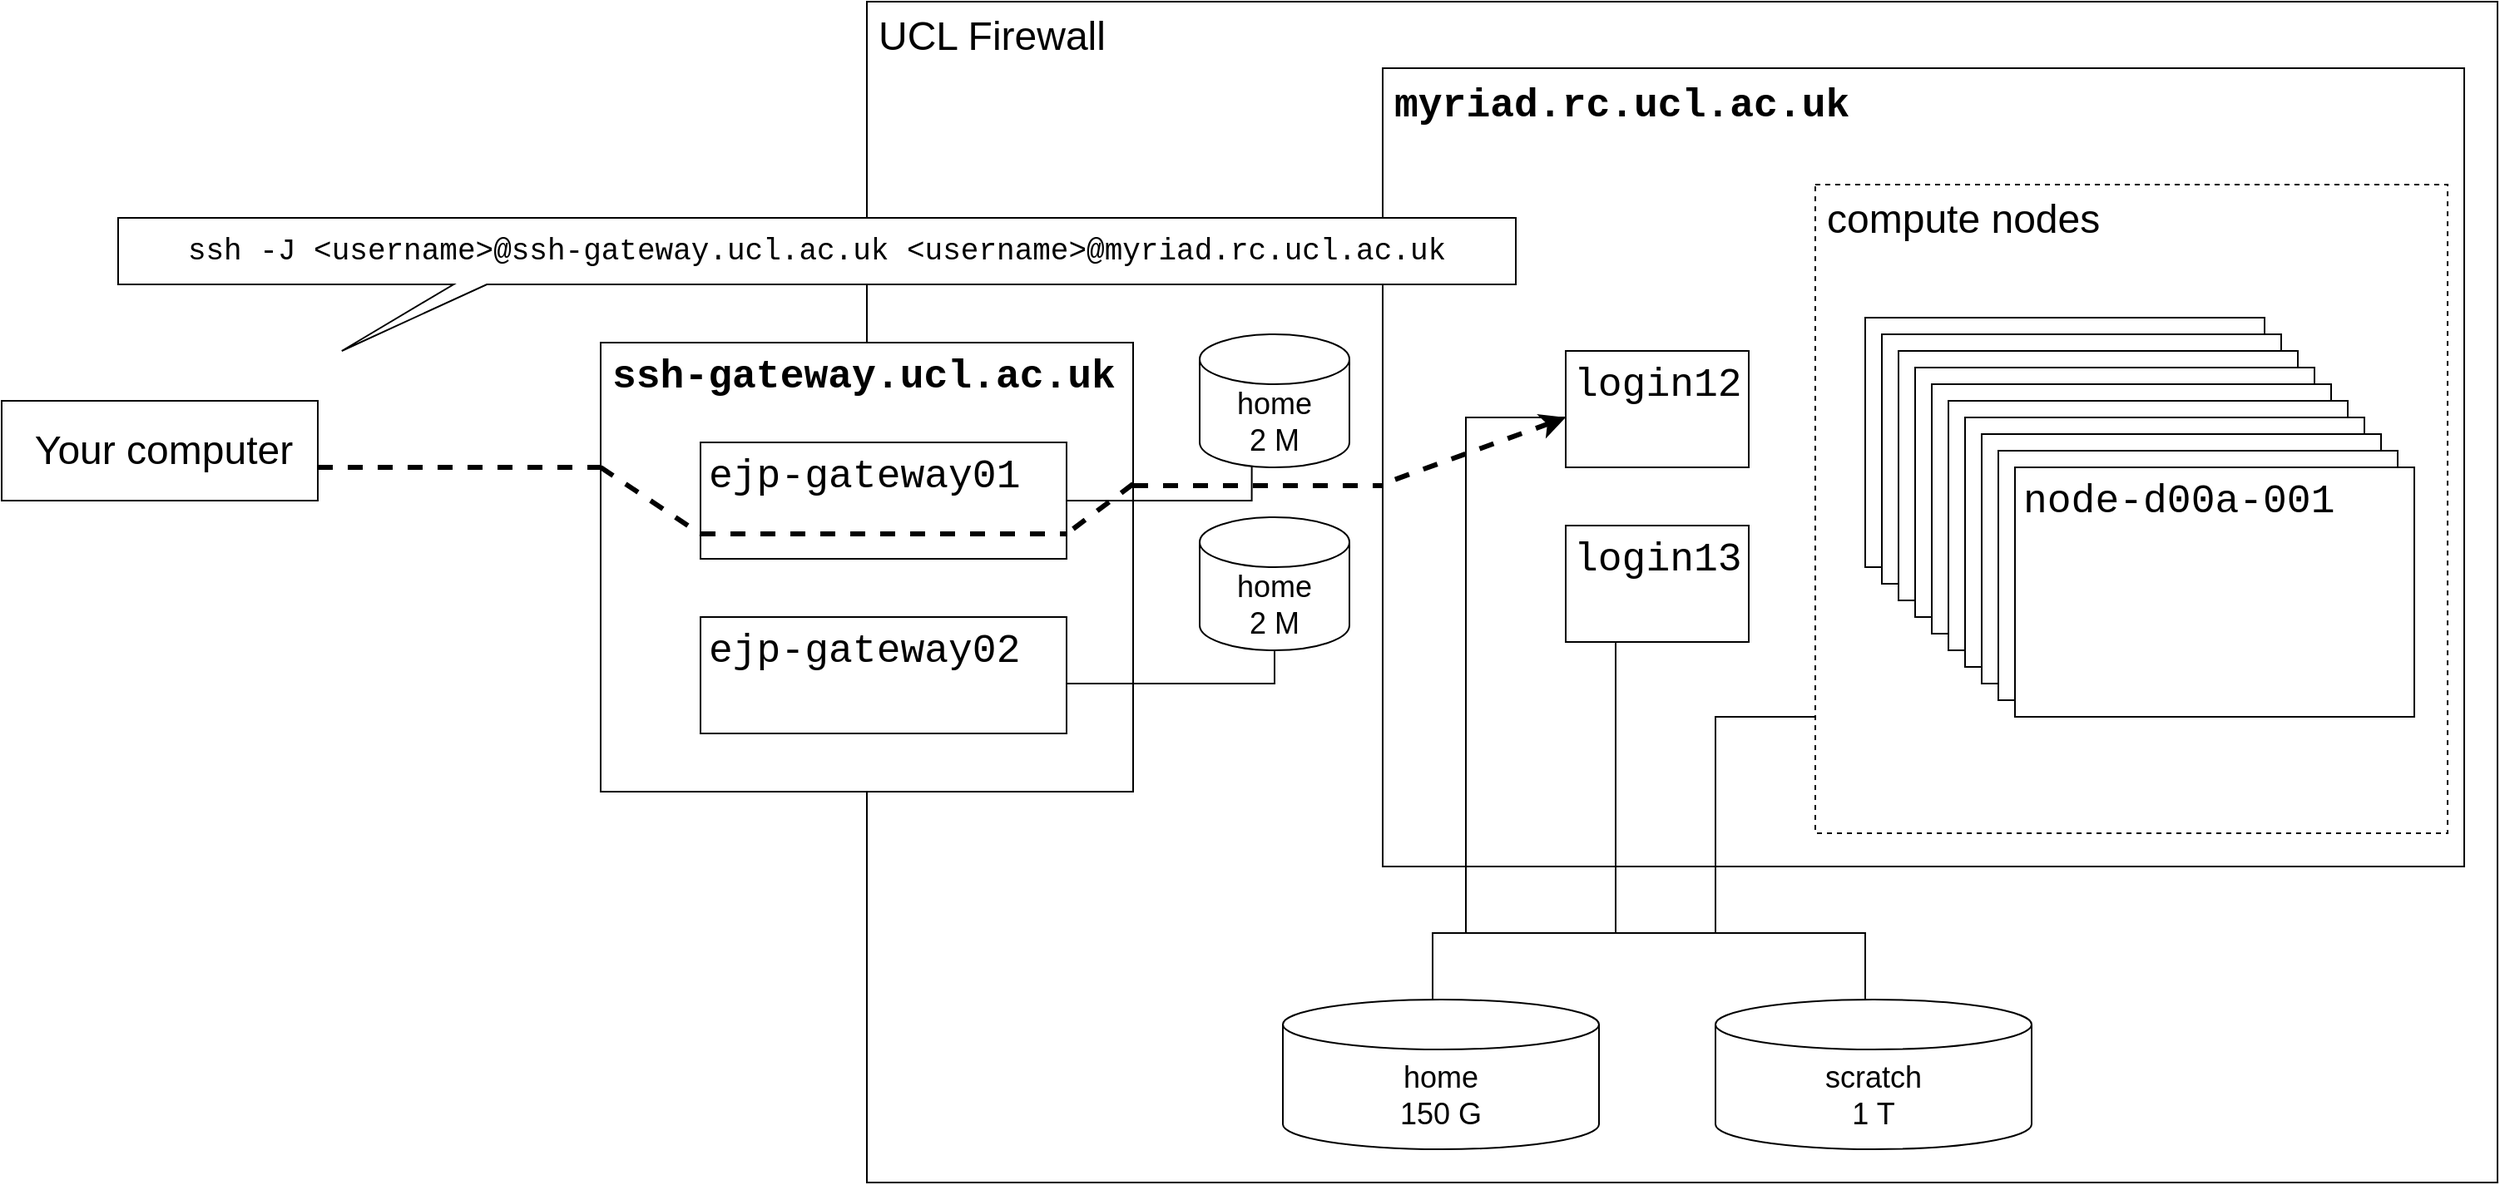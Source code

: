 <mxfile version="23.1.5" type="device">
  <diagram name="Page-1" id="neCwKnrj0E1NAa2IGDeo">
    <mxGraphModel dx="1363" dy="963" grid="1" gridSize="10" guides="1" tooltips="1" connect="1" arrows="1" fold="1" page="1" pageScale="1" pageWidth="1100" pageHeight="850" background="#ffffff" math="0" shadow="0">
      <root>
        <mxCell id="0" />
        <mxCell id="1" style="locked=1;" parent="0" />
        <mxCell id="J_gT9gZSH8yEWvH8vErG-2" value="UCL Firewall" style="rounded=0;whiteSpace=wrap;html=1;align=left;verticalAlign=top;fontSize=24;spacingLeft=5;" parent="1" vertex="1">
          <mxGeometry x="540" y="40" width="980" height="710" as="geometry" />
        </mxCell>
        <mxCell id="J_gT9gZSH8yEWvH8vErG-32" value="Resources" style="locked=1;" parent="0" />
        <mxCell id="J_gT9gZSH8yEWvH8vErG-33" value="" style="group" parent="J_gT9gZSH8yEWvH8vErG-32" vertex="1" connectable="0">
          <mxGeometry x="380" y="245" width="320" height="270" as="geometry" />
        </mxCell>
        <mxCell id="J_gT9gZSH8yEWvH8vErG-34" value="&lt;b&gt;ssh-gateway.ucl.ac.uk&lt;/b&gt;" style="rounded=0;whiteSpace=wrap;html=1;align=left;verticalAlign=top;fontSize=24;fontFamily=Courier New;spacingLeft=5;" parent="J_gT9gZSH8yEWvH8vErG-33" vertex="1">
          <mxGeometry width="320" height="270" as="geometry" />
        </mxCell>
        <mxCell id="J_gT9gZSH8yEWvH8vErG-35" value="" style="group" parent="J_gT9gZSH8yEWvH8vErG-33" vertex="1" connectable="0">
          <mxGeometry x="60" y="60" width="220" height="175" as="geometry" />
        </mxCell>
        <mxCell id="J_gT9gZSH8yEWvH8vErG-36" value="ejp-gateway01" style="rounded=0;whiteSpace=wrap;html=1;align=left;verticalAlign=top;fontSize=24;fontFamily=Courier New;spacingLeft=3;" parent="J_gT9gZSH8yEWvH8vErG-35" vertex="1">
          <mxGeometry width="220" height="70" as="geometry" />
        </mxCell>
        <mxCell id="J_gT9gZSH8yEWvH8vErG-37" value="ejp-gateway02" style="rounded=0;whiteSpace=wrap;html=1;align=left;verticalAlign=top;fontSize=24;fontFamily=Courier New;spacingLeft=3;" parent="J_gT9gZSH8yEWvH8vErG-35" vertex="1">
          <mxGeometry y="105" width="220" height="70" as="geometry" />
        </mxCell>
        <mxCell id="J_gT9gZSH8yEWvH8vErG-38" value="" style="group" parent="J_gT9gZSH8yEWvH8vErG-32" vertex="1" connectable="0">
          <mxGeometry x="20" y="240" width="190" height="130" as="geometry" />
        </mxCell>
        <mxCell id="J_gT9gZSH8yEWvH8vErG-39" value="Your computer" style="rounded=0;whiteSpace=wrap;html=1;verticalAlign=middle;align=center;fontSize=24;spacingLeft=5;" parent="J_gT9gZSH8yEWvH8vErG-38" vertex="1">
          <mxGeometry y="40" width="190" height="60" as="geometry" />
        </mxCell>
        <mxCell id="J_gT9gZSH8yEWvH8vErG-41" value="" style="group" parent="J_gT9gZSH8yEWvH8vErG-32" vertex="1" connectable="0">
          <mxGeometry x="930" y="80" width="570" height="480" as="geometry" />
        </mxCell>
        <mxCell id="J_gT9gZSH8yEWvH8vErG-42" value="&lt;font face=&quot;Courier New&quot;&gt;&lt;b&gt;myriad.rc.ucl.ac.uk&lt;/b&gt;&lt;/font&gt;" style="rounded=0;whiteSpace=wrap;html=1;align=left;verticalAlign=top;fontSize=24;spacingLeft=5;fillColor=none;" parent="J_gT9gZSH8yEWvH8vErG-41" vertex="1">
          <mxGeometry x="-80" width="650" height="480" as="geometry" />
        </mxCell>
        <mxCell id="J_gT9gZSH8yEWvH8vErG-43" value="" style="group" parent="J_gT9gZSH8yEWvH8vErG-41" vertex="1" connectable="0">
          <mxGeometry x="30" y="170" width="110" height="175" as="geometry" />
        </mxCell>
        <mxCell id="J_gT9gZSH8yEWvH8vErG-44" value="&lt;span&gt;login12&lt;/span&gt;" style="rounded=0;whiteSpace=wrap;html=1;align=left;verticalAlign=top;fontSize=24;fontFamily=Courier New;fontStyle=0;spacingLeft=3;" parent="J_gT9gZSH8yEWvH8vErG-43" vertex="1">
          <mxGeometry width="110" height="70" as="geometry" />
        </mxCell>
        <mxCell id="J_gT9gZSH8yEWvH8vErG-45" value="&lt;span&gt;login13&lt;/span&gt;" style="rounded=0;whiteSpace=wrap;html=1;align=left;verticalAlign=top;fontSize=24;fontFamily=Courier New;fontStyle=0;spacingLeft=3;" parent="J_gT9gZSH8yEWvH8vErG-43" vertex="1">
          <mxGeometry y="105" width="110" height="70" as="geometry" />
        </mxCell>
        <mxCell id="J_gT9gZSH8yEWvH8vErG-46" value="" style="group" parent="J_gT9gZSH8yEWvH8vErG-41" vertex="1" connectable="0">
          <mxGeometry x="180" y="70" width="380" height="390" as="geometry" />
        </mxCell>
        <mxCell id="J_gT9gZSH8yEWvH8vErG-47" value="&lt;font style=&quot;&quot; face=&quot;Helvetica&quot;&gt;compute nodes&lt;/font&gt;" style="rounded=0;whiteSpace=wrap;html=1;align=left;verticalAlign=top;fontSize=24;fillColor=none;dashed=1;spacingLeft=5;" parent="J_gT9gZSH8yEWvH8vErG-46" vertex="1">
          <mxGeometry width="380" height="390" as="geometry" />
        </mxCell>
        <mxCell id="J_gT9gZSH8yEWvH8vErG-48" value="" style="group" parent="J_gT9gZSH8yEWvH8vErG-46" vertex="1" connectable="0">
          <mxGeometry x="30" y="80" width="330" height="240" as="geometry" />
        </mxCell>
        <mxCell id="J_gT9gZSH8yEWvH8vErG-49" value="" style="rounded=0;whiteSpace=wrap;html=1;align=left;verticalAlign=top;fontSize=24;fontFamily=Courier New;" parent="J_gT9gZSH8yEWvH8vErG-48" vertex="1">
          <mxGeometry width="240" height="150" as="geometry" />
        </mxCell>
        <mxCell id="J_gT9gZSH8yEWvH8vErG-50" value="" style="rounded=0;whiteSpace=wrap;html=1;align=left;verticalAlign=top;fontSize=24;fontFamily=Courier New;" parent="J_gT9gZSH8yEWvH8vErG-48" vertex="1">
          <mxGeometry x="10" y="10" width="240" height="150" as="geometry" />
        </mxCell>
        <mxCell id="J_gT9gZSH8yEWvH8vErG-51" value="" style="rounded=0;whiteSpace=wrap;html=1;align=left;verticalAlign=top;fontSize=24;fontFamily=Courier New;" parent="J_gT9gZSH8yEWvH8vErG-48" vertex="1">
          <mxGeometry x="20" y="20" width="240" height="150" as="geometry" />
        </mxCell>
        <mxCell id="J_gT9gZSH8yEWvH8vErG-52" value="" style="rounded=0;whiteSpace=wrap;html=1;align=left;verticalAlign=top;fontSize=24;fontFamily=Courier New;" parent="J_gT9gZSH8yEWvH8vErG-48" vertex="1">
          <mxGeometry x="30" y="30" width="240" height="150" as="geometry" />
        </mxCell>
        <mxCell id="J_gT9gZSH8yEWvH8vErG-53" value="" style="rounded=0;whiteSpace=wrap;html=1;align=left;verticalAlign=top;fontSize=24;fontFamily=Courier New;" parent="J_gT9gZSH8yEWvH8vErG-48" vertex="1">
          <mxGeometry x="40" y="40" width="240" height="150" as="geometry" />
        </mxCell>
        <mxCell id="J_gT9gZSH8yEWvH8vErG-54" value="" style="rounded=0;whiteSpace=wrap;html=1;align=left;verticalAlign=top;fontSize=24;fontFamily=Courier New;" parent="J_gT9gZSH8yEWvH8vErG-48" vertex="1">
          <mxGeometry x="50" y="50" width="240" height="150" as="geometry" />
        </mxCell>
        <mxCell id="J_gT9gZSH8yEWvH8vErG-55" value="" style="rounded=0;whiteSpace=wrap;html=1;align=left;verticalAlign=top;fontSize=24;fontFamily=Courier New;" parent="J_gT9gZSH8yEWvH8vErG-48" vertex="1">
          <mxGeometry x="60" y="60" width="240" height="150" as="geometry" />
        </mxCell>
        <mxCell id="J_gT9gZSH8yEWvH8vErG-56" value="" style="rounded=0;whiteSpace=wrap;html=1;align=left;verticalAlign=top;fontSize=24;fontFamily=Courier New;" parent="J_gT9gZSH8yEWvH8vErG-48" vertex="1">
          <mxGeometry x="70" y="70" width="240" height="150" as="geometry" />
        </mxCell>
        <mxCell id="J_gT9gZSH8yEWvH8vErG-57" value="" style="rounded=0;whiteSpace=wrap;html=1;align=left;verticalAlign=top;fontSize=24;fontFamily=Courier New;" parent="J_gT9gZSH8yEWvH8vErG-48" vertex="1">
          <mxGeometry x="80" y="80" width="240" height="150" as="geometry" />
        </mxCell>
        <mxCell id="J_gT9gZSH8yEWvH8vErG-58" value="node-d00a-001" style="rounded=0;whiteSpace=wrap;html=1;align=left;verticalAlign=top;fontSize=24;fontFamily=Courier New;spacingLeft=3;" parent="J_gT9gZSH8yEWvH8vErG-48" vertex="1">
          <mxGeometry x="90" y="90" width="240" height="150" as="geometry" />
        </mxCell>
        <mxCell id="J_gT9gZSH8yEWvH8vErG-80" value="filesystems-quotas" style="locked=1;" parent="0" />
        <mxCell id="J_gT9gZSH8yEWvH8vErG-81" value="&lt;font style=&quot;font-size: 18px;&quot;&gt;home&lt;br&gt;2 M&lt;/font&gt;" style="shape=cylinder3;whiteSpace=wrap;html=1;boundedLbl=1;backgroundOutline=1;size=15;" parent="J_gT9gZSH8yEWvH8vErG-80" vertex="1">
          <mxGeometry x="740" y="240" width="90" height="80" as="geometry" />
        </mxCell>
        <mxCell id="J_gT9gZSH8yEWvH8vErG-85" value="" style="edgeStyle=segmentEdgeStyle;endArrow=none;html=1;curved=0;rounded=0;endSize=8;startSize=8;endFill=0;entryX=0.348;entryY=0.994;entryDx=0;entryDy=0;entryPerimeter=0;" parent="J_gT9gZSH8yEWvH8vErG-80" target="J_gT9gZSH8yEWvH8vErG-81" edge="1">
          <mxGeometry width="50" height="50" relative="1" as="geometry">
            <mxPoint x="660" y="340" as="sourcePoint" />
            <mxPoint x="790" y="280" as="targetPoint" />
          </mxGeometry>
        </mxCell>
        <mxCell id="J_gT9gZSH8yEWvH8vErG-86" value="&lt;font style=&quot;font-size: 18px;&quot;&gt;home&lt;br&gt;150 G&lt;br&gt;&lt;/font&gt;" style="shape=cylinder3;whiteSpace=wrap;html=1;boundedLbl=1;backgroundOutline=1;size=15;" parent="J_gT9gZSH8yEWvH8vErG-80" vertex="1">
          <mxGeometry x="790" y="640" width="190" height="90" as="geometry" />
        </mxCell>
        <mxCell id="J_gT9gZSH8yEWvH8vErG-87" value="&lt;font style=&quot;font-size: 18px;&quot;&gt;scratch&lt;br&gt;1 T&lt;br&gt;&lt;/font&gt;" style="shape=cylinder3;whiteSpace=wrap;html=1;boundedLbl=1;backgroundOutline=1;size=15;" parent="J_gT9gZSH8yEWvH8vErG-80" vertex="1">
          <mxGeometry x="1050" y="640" width="190" height="90" as="geometry" />
        </mxCell>
        <mxCell id="J_gT9gZSH8yEWvH8vErG-88" value="" style="shape=partialRectangle;whiteSpace=wrap;html=1;bottom=1;right=1;left=1;top=0;fillColor=none;routingCenterX=-0.5;rotation=-180;" parent="J_gT9gZSH8yEWvH8vErG-80" vertex="1">
          <mxGeometry x="880" y="600" width="260" height="40" as="geometry" />
        </mxCell>
        <mxCell id="J_gT9gZSH8yEWvH8vErG-91" value="" style="shape=partialRectangle;whiteSpace=wrap;html=1;bottom=0;right=0;fillColor=none;" parent="J_gT9gZSH8yEWvH8vErG-80" vertex="1">
          <mxGeometry x="1050" y="470" width="60" height="130" as="geometry" />
        </mxCell>
        <mxCell id="J_gT9gZSH8yEWvH8vErG-92" value="" style="shape=partialRectangle;whiteSpace=wrap;html=1;bottom=0;right=0;fillColor=none;" parent="J_gT9gZSH8yEWvH8vErG-80" vertex="1">
          <mxGeometry x="900" y="290" width="60" height="310" as="geometry" />
        </mxCell>
        <mxCell id="J_gT9gZSH8yEWvH8vErG-95" value="" style="endArrow=none;html=1;rounded=0;" parent="J_gT9gZSH8yEWvH8vErG-80" edge="1">
          <mxGeometry width="50" height="50" relative="1" as="geometry">
            <mxPoint x="990" y="600" as="sourcePoint" />
            <mxPoint x="990" y="425" as="targetPoint" />
          </mxGeometry>
        </mxCell>
        <mxCell id="J_gT9gZSH8yEWvH8vErG-97" value="" style="edgeStyle=segmentEdgeStyle;endArrow=none;html=1;curved=0;rounded=0;endSize=8;startSize=8;entryX=0.5;entryY=1;entryDx=0;entryDy=0;entryPerimeter=0;endFill=0;" parent="J_gT9gZSH8yEWvH8vErG-80" target="J_gT9gZSH8yEWvH8vErG-96" edge="1">
          <mxGeometry width="50" height="50" relative="1" as="geometry">
            <mxPoint x="660" y="450" as="sourcePoint" />
            <mxPoint x="785" y="280" as="targetPoint" />
          </mxGeometry>
        </mxCell>
        <mxCell id="J_gT9gZSH8yEWvH8vErG-96" value="&lt;font style=&quot;font-size: 18px;&quot;&gt;home&lt;br&gt;2 M&lt;/font&gt;" style="shape=cylinder3;whiteSpace=wrap;html=1;boundedLbl=1;backgroundOutline=1;size=15;" parent="J_gT9gZSH8yEWvH8vErG-80" vertex="1">
          <mxGeometry x="740" y="350" width="90" height="80" as="geometry" />
        </mxCell>
        <mxCell id="J_gT9gZSH8yEWvH8vErG-59" value="ssh-two-steps" style="locked=1;" parent="0" visible="0" />
        <mxCell id="J_gT9gZSH8yEWvH8vErG-61" value="&lt;font face=&quot;Courier New&quot; style=&quot;font-size: 18px;&quot;&gt;ssh &amp;lt;username&amp;gt;@ssh-gateway.ucl.ac.uk&lt;/font&gt;" style="shape=callout;whiteSpace=wrap;html=1;perimeter=calloutPerimeter;position2=0.22;size=40;position=0.24;" parent="J_gT9gZSH8yEWvH8vErG-59" vertex="1">
          <mxGeometry x="190" y="190" width="450" height="80" as="geometry" />
        </mxCell>
        <mxCell id="J_gT9gZSH8yEWvH8vErG-62" value="&lt;font face=&quot;Courier New&quot; style=&quot;font-size: 18px;&quot;&gt;ssh &amp;lt;username&amp;gt;@myriad.rc.ucl.ac.uk&lt;/font&gt;" style="shape=callout;whiteSpace=wrap;html=1;perimeter=calloutPerimeter;position2=0.16;size=40;position=0.24;" parent="J_gT9gZSH8yEWvH8vErG-59" vertex="1">
          <mxGeometry x="730" y="200" width="450" height="80" as="geometry" />
        </mxCell>
        <mxCell id="J_gT9gZSH8yEWvH8vErG-65" value="" style="endArrow=classic;html=1;rounded=0;strokeWidth=3;dashed=1;" parent="J_gT9gZSH8yEWvH8vErG-59" edge="1">
          <mxGeometry width="50" height="50" relative="1" as="geometry">
            <mxPoint x="210" y="300" as="sourcePoint" />
            <mxPoint x="380" y="300" as="targetPoint" />
          </mxGeometry>
        </mxCell>
        <mxCell id="J_gT9gZSH8yEWvH8vErG-67" value="" style="endArrow=classic;html=1;rounded=0;strokeWidth=3;dashed=1;" parent="J_gT9gZSH8yEWvH8vErG-59" edge="1">
          <mxGeometry width="50" height="50" relative="1" as="geometry">
            <mxPoint x="700" y="300" as="sourcePoint" />
            <mxPoint x="850" y="300" as="targetPoint" />
          </mxGeometry>
        </mxCell>
        <mxCell id="J_gT9gZSH8yEWvH8vErG-68" value="" style="endArrow=classic;html=1;rounded=0;strokeWidth=3;dashed=1;fillColor=#dae8fc;strokeColor=#999999;" parent="J_gT9gZSH8yEWvH8vErG-59" edge="1">
          <mxGeometry width="50" height="50" relative="1" as="geometry">
            <mxPoint x="380" y="300" as="sourcePoint" />
            <mxPoint x="440" y="340" as="targetPoint" />
          </mxGeometry>
        </mxCell>
        <mxCell id="J_gT9gZSH8yEWvH8vErG-69" value="" style="endArrow=classic;html=1;rounded=0;strokeWidth=3;dashed=1;fillColor=#dae8fc;strokeColor=#999999;" parent="J_gT9gZSH8yEWvH8vErG-59" edge="1">
          <mxGeometry width="50" height="50" relative="1" as="geometry">
            <mxPoint x="380" y="300" as="sourcePoint" />
            <mxPoint x="440" y="410" as="targetPoint" />
          </mxGeometry>
        </mxCell>
        <mxCell id="J_gT9gZSH8yEWvH8vErG-71" value="" style="endArrow=classic;html=1;rounded=0;strokeWidth=3;dashed=1;fillColor=#dae8fc;strokeColor=#999999;" parent="J_gT9gZSH8yEWvH8vErG-59" edge="1">
          <mxGeometry width="50" height="50" relative="1" as="geometry">
            <mxPoint x="850" y="300" as="sourcePoint" />
            <mxPoint x="960" y="290" as="targetPoint" />
          </mxGeometry>
        </mxCell>
        <mxCell id="J_gT9gZSH8yEWvH8vErG-72" value="" style="endArrow=classic;html=1;rounded=0;strokeWidth=3;dashed=1;fillColor=#dae8fc;strokeColor=#999999;" parent="J_gT9gZSH8yEWvH8vErG-59" edge="1">
          <mxGeometry width="50" height="50" relative="1" as="geometry">
            <mxPoint x="850" y="300" as="sourcePoint" />
            <mxPoint x="960" y="360" as="targetPoint" />
          </mxGeometry>
        </mxCell>
        <mxCell id="J_gT9gZSH8yEWvH8vErG-63" value="ssh-jump" style="locked=1;" parent="0" />
        <mxCell id="J_gT9gZSH8yEWvH8vErG-64" value="&lt;font face=&quot;Courier New&quot; style=&quot;font-size: 18px;&quot;&gt;ssh -J &amp;lt;username&amp;gt;@ssh-gateway.ucl.ac.uk &amp;lt;username&amp;gt;@myriad.rc.ucl.ac.uk&lt;/font&gt;" style="shape=callout;whiteSpace=wrap;html=1;perimeter=calloutPerimeter;position2=0.16;size=40;position=0.24;" parent="J_gT9gZSH8yEWvH8vErG-63" vertex="1">
          <mxGeometry x="90" y="170" width="840" height="80" as="geometry" />
        </mxCell>
        <mxCell id="J_gT9gZSH8yEWvH8vErG-73" value="" style="endArrow=none;html=1;rounded=0;strokeWidth=3;dashed=1;" parent="J_gT9gZSH8yEWvH8vErG-63" edge="1">
          <mxGeometry width="50" height="50" relative="1" as="geometry">
            <mxPoint x="210" y="320" as="sourcePoint" />
            <mxPoint x="380" y="320" as="targetPoint" />
          </mxGeometry>
        </mxCell>
        <mxCell id="J_gT9gZSH8yEWvH8vErG-74" value="" style="endArrow=none;html=1;rounded=0;strokeWidth=3;dashed=1;" parent="J_gT9gZSH8yEWvH8vErG-63" edge="1">
          <mxGeometry width="50" height="50" relative="1" as="geometry">
            <mxPoint x="700" y="331" as="sourcePoint" />
            <mxPoint x="850" y="331" as="targetPoint" />
          </mxGeometry>
        </mxCell>
        <mxCell id="J_gT9gZSH8yEWvH8vErG-75" value="" style="endArrow=none;html=1;rounded=0;strokeWidth=3;dashed=1;" parent="J_gT9gZSH8yEWvH8vErG-63" edge="1">
          <mxGeometry width="50" height="50" relative="1" as="geometry">
            <mxPoint x="380" y="320" as="sourcePoint" />
            <mxPoint x="440" y="360" as="targetPoint" />
          </mxGeometry>
        </mxCell>
        <mxCell id="J_gT9gZSH8yEWvH8vErG-76" value="" style="endArrow=none;html=1;rounded=0;strokeWidth=3;dashed=1;" parent="J_gT9gZSH8yEWvH8vErG-63" edge="1">
          <mxGeometry width="50" height="50" relative="1" as="geometry">
            <mxPoint x="440" y="360" as="sourcePoint" />
            <mxPoint x="660" y="360" as="targetPoint" />
          </mxGeometry>
        </mxCell>
        <mxCell id="J_gT9gZSH8yEWvH8vErG-77" value="" style="endArrow=none;html=1;rounded=0;strokeWidth=3;dashed=1;" parent="J_gT9gZSH8yEWvH8vErG-63" edge="1">
          <mxGeometry width="50" height="50" relative="1" as="geometry">
            <mxPoint x="700" y="330" as="sourcePoint" />
            <mxPoint x="660" y="360" as="targetPoint" />
          </mxGeometry>
        </mxCell>
        <mxCell id="J_gT9gZSH8yEWvH8vErG-79" value="" style="endArrow=none;html=1;rounded=0;strokeWidth=3;dashed=1;endFill=0;startArrow=classic;startFill=1;" parent="J_gT9gZSH8yEWvH8vErG-63" edge="1">
          <mxGeometry width="50" height="50" relative="1" as="geometry">
            <mxPoint x="960" y="290" as="sourcePoint" />
            <mxPoint x="850" y="330" as="targetPoint" />
          </mxGeometry>
        </mxCell>
      </root>
    </mxGraphModel>
  </diagram>
</mxfile>
